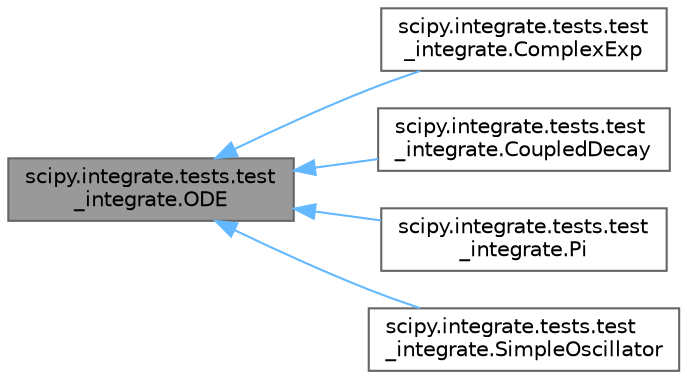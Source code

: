 digraph "scipy.integrate.tests.test_integrate.ODE"
{
 // LATEX_PDF_SIZE
  bgcolor="transparent";
  edge [fontname=Helvetica,fontsize=10,labelfontname=Helvetica,labelfontsize=10];
  node [fontname=Helvetica,fontsize=10,shape=box,height=0.2,width=0.4];
  rankdir="LR";
  Node1 [id="Node000001",label="scipy.integrate.tests.test\l_integrate.ODE",height=0.2,width=0.4,color="gray40", fillcolor="grey60", style="filled", fontcolor="black",tooltip=" "];
  Node1 -> Node2 [id="edge1_Node000001_Node000002",dir="back",color="steelblue1",style="solid",tooltip=" "];
  Node2 [id="Node000002",label="scipy.integrate.tests.test\l_integrate.ComplexExp",height=0.2,width=0.4,color="gray40", fillcolor="white", style="filled",URL="$d4/d3e/classscipy_1_1integrate_1_1tests_1_1test__integrate_1_1ComplexExp.html",tooltip=" "];
  Node1 -> Node3 [id="edge2_Node000001_Node000003",dir="back",color="steelblue1",style="solid",tooltip=" "];
  Node3 [id="Node000003",label="scipy.integrate.tests.test\l_integrate.CoupledDecay",height=0.2,width=0.4,color="gray40", fillcolor="white", style="filled",URL="$dc/de5/classscipy_1_1integrate_1_1tests_1_1test__integrate_1_1CoupledDecay.html",tooltip=" "];
  Node1 -> Node4 [id="edge3_Node000001_Node000004",dir="back",color="steelblue1",style="solid",tooltip=" "];
  Node4 [id="Node000004",label="scipy.integrate.tests.test\l_integrate.Pi",height=0.2,width=0.4,color="gray40", fillcolor="white", style="filled",URL="$d1/d05/classscipy_1_1integrate_1_1tests_1_1test__integrate_1_1Pi.html",tooltip=" "];
  Node1 -> Node5 [id="edge4_Node000001_Node000005",dir="back",color="steelblue1",style="solid",tooltip=" "];
  Node5 [id="Node000005",label="scipy.integrate.tests.test\l_integrate.SimpleOscillator",height=0.2,width=0.4,color="gray40", fillcolor="white", style="filled",URL="$db/d95/classscipy_1_1integrate_1_1tests_1_1test__integrate_1_1SimpleOscillator.html",tooltip=" "];
}
